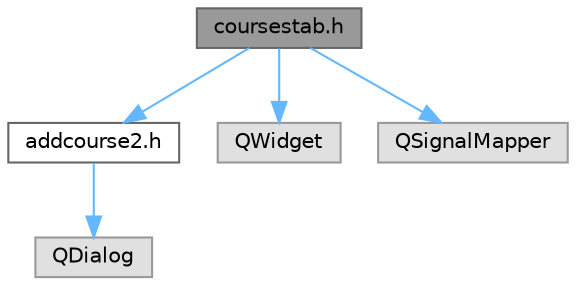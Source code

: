 digraph "coursestab.h"
{
 // LATEX_PDF_SIZE
  bgcolor="transparent";
  edge [fontname=Helvetica,fontsize=10,labelfontname=Helvetica,labelfontsize=10];
  node [fontname=Helvetica,fontsize=10,shape=box,height=0.2,width=0.4];
  Node1 [label="coursestab.h",height=0.2,width=0.4,color="gray40", fillcolor="grey60", style="filled", fontcolor="black",tooltip=" "];
  Node1 -> Node2 [color="steelblue1",style="solid"];
  Node2 [label="addcourse2.h",height=0.2,width=0.4,color="grey40", fillcolor="white", style="filled",URL="$addcourse2_8h.html",tooltip=" "];
  Node2 -> Node3 [color="steelblue1",style="solid"];
  Node3 [label="QDialog",height=0.2,width=0.4,color="grey60", fillcolor="#E0E0E0", style="filled",tooltip=" "];
  Node1 -> Node4 [color="steelblue1",style="solid"];
  Node4 [label="QWidget",height=0.2,width=0.4,color="grey60", fillcolor="#E0E0E0", style="filled",tooltip=" "];
  Node1 -> Node5 [color="steelblue1",style="solid"];
  Node5 [label="QSignalMapper",height=0.2,width=0.4,color="grey60", fillcolor="#E0E0E0", style="filled",tooltip=" "];
}
